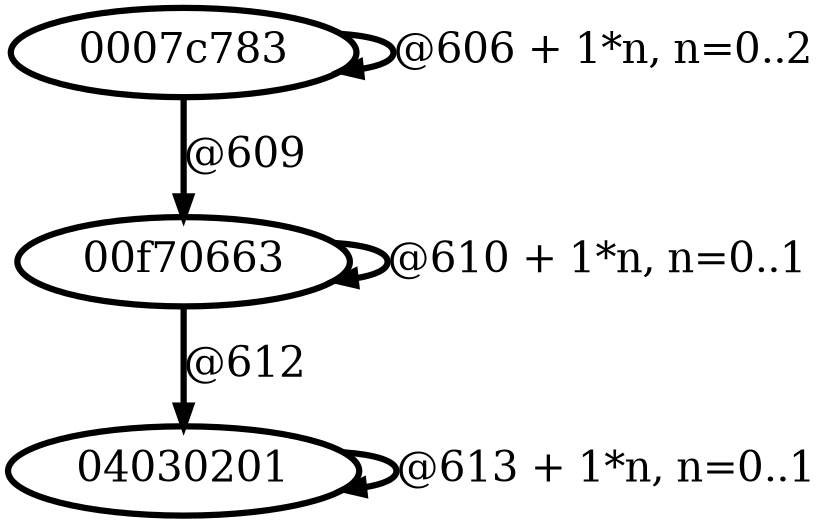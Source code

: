 digraph G {
        node [style=rounded, penwidth=3, fontsize=20, shape=oval];
        "0007c783" -> "0007c783" [label="@606 + 1*n, n=0..2", color=black,arrowsize=1,style=bold,penwidth=3,fontsize=20];
"0007c783" -> "00f70663" [label="@609", color=black,arrowsize=1,style=bold,penwidth=3,fontsize=20];
"00f70663" -> "00f70663" [label="@610 + 1*n, n=0..1", color=black,arrowsize=1,style=bold,penwidth=3,fontsize=20];
"00f70663" -> "04030201" [label="@612", color=black,arrowsize=1,style=bold,penwidth=3,fontsize=20];
"04030201" -> "04030201" [label="@613 + 1*n, n=0..1", color=black,arrowsize=1,style=bold,penwidth=3,fontsize=20];
}
